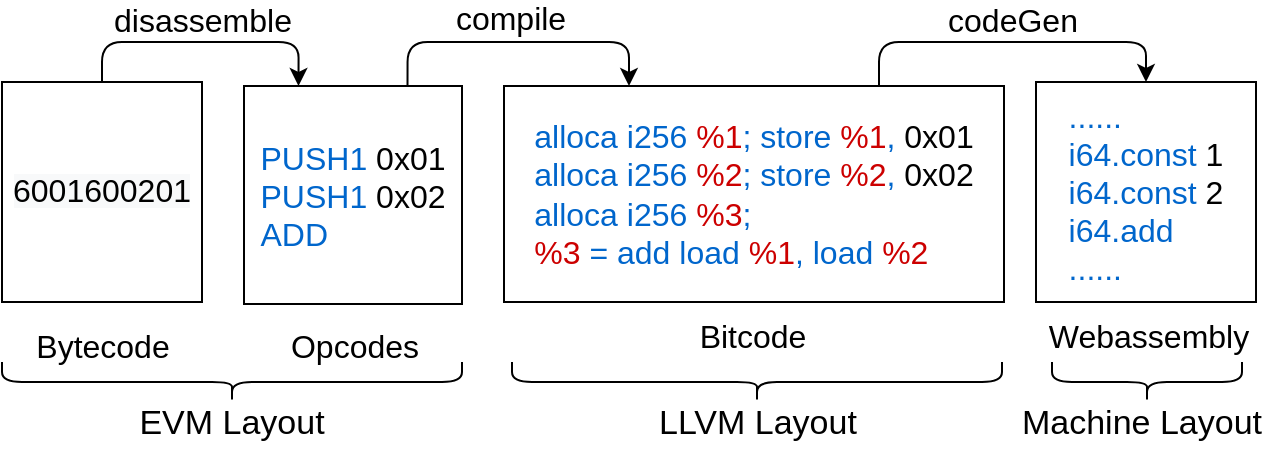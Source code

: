 <mxfile version="16.0.0" type="github" pages="3">
  <diagram id="C5RBs43oDa-KdzZeNtuy" name="translate-ir">
    <mxGraphModel dx="2018" dy="903" grid="1" gridSize="10" guides="1" tooltips="1" connect="1" arrows="1" fold="1" page="1" pageScale="1" pageWidth="657" pageHeight="227" background="none" math="0" shadow="0">
      <root>
        <mxCell id="WIyWlLk6GJQsqaUBKTNV-0" />
        <mxCell id="WIyWlLk6GJQsqaUBKTNV-1" parent="WIyWlLk6GJQsqaUBKTNV-0" />
        <mxCell id="qfetKhGp25W4pGl__Ujv-42" style="edgeStyle=orthogonalEdgeStyle;rounded=1;orthogonalLoop=1;jettySize=auto;html=1;exitX=0.75;exitY=0;exitDx=0;exitDy=0;entryX=0.25;entryY=0;entryDx=0;entryDy=0;fontSize=17;fontColor=#000000;strokeWidth=1;" parent="WIyWlLk6GJQsqaUBKTNV-1" source="qfetKhGp25W4pGl__Ujv-0" target="qfetKhGp25W4pGl__Ujv-2" edge="1">
          <mxGeometry relative="1" as="geometry">
            <Array as="points">
              <mxPoint x="219" y="248" />
              <mxPoint x="329" y="248" />
            </Array>
          </mxGeometry>
        </mxCell>
        <mxCell id="qfetKhGp25W4pGl__Ujv-0" value="&lt;div style=&quot;text-align: left ; font-size: 16px&quot;&gt;&lt;font color=&quot;#0066cc&quot; style=&quot;font-size: 16px&quot;&gt;PUSH1 &lt;/font&gt;&lt;font style=&quot;font-size: 16px&quot;&gt;0x01&lt;/font&gt;&lt;/div&gt;&lt;div style=&quot;text-align: left ; font-size: 16px&quot;&gt;&lt;font color=&quot;#0066cc&quot; style=&quot;font-size: 16px&quot;&gt;PUSH1 &lt;/font&gt;&lt;font style=&quot;font-size: 16px&quot;&gt;0x02&lt;/font&gt;&lt;/div&gt;&lt;div style=&quot;text-align: left ; font-size: 16px&quot;&gt;&lt;font color=&quot;#0066cc&quot; style=&quot;font-size: 16px&quot;&gt;ADD&lt;/font&gt;&lt;/div&gt;" style="whiteSpace=wrap;html=1;aspect=fixed;fontSize=16;" parent="WIyWlLk6GJQsqaUBKTNV-1" vertex="1">
          <mxGeometry x="137" y="270" width="109" height="109" as="geometry" />
        </mxCell>
        <mxCell id="qfetKhGp25W4pGl__Ujv-41" style="edgeStyle=orthogonalEdgeStyle;rounded=1;orthogonalLoop=1;jettySize=auto;html=1;exitX=0.75;exitY=0;exitDx=0;exitDy=0;entryX=0.5;entryY=0;entryDx=0;entryDy=0;fontSize=17;fontColor=#000000;strokeWidth=1;" parent="WIyWlLk6GJQsqaUBKTNV-1" source="qfetKhGp25W4pGl__Ujv-2" target="qfetKhGp25W4pGl__Ujv-32" edge="1">
          <mxGeometry relative="1" as="geometry">
            <Array as="points">
              <mxPoint x="454" y="248" />
              <mxPoint x="588" y="248" />
            </Array>
          </mxGeometry>
        </mxCell>
        <mxCell id="qfetKhGp25W4pGl__Ujv-2" value="&lt;div style=&quot;text-align: left ; font-size: 16px&quot;&gt;alloca i256 &lt;font color=&quot;#cc0000&quot;&gt;%1&lt;/font&gt;; store &lt;font color=&quot;#cc0000&quot;&gt;%1&lt;/font&gt;, &lt;font color=&quot;#000000&quot;&gt;0x01&lt;/font&gt;&lt;br style=&quot;font-size: 16px&quot;&gt;&lt;/div&gt;&lt;div style=&quot;text-align: left ; font-size: 16px&quot;&gt;alloca i256 &lt;font color=&quot;#cc0000&quot;&gt;%2&lt;/font&gt;; store &lt;font color=&quot;#cc0000&quot;&gt;%2&lt;/font&gt;, &lt;font color=&quot;#000000&quot;&gt;0x02&lt;/font&gt;&lt;br style=&quot;font-size: 16px&quot;&gt;&lt;/div&gt;&lt;div style=&quot;text-align: left ; font-size: 16px&quot;&gt;alloca i256 &lt;font color=&quot;#cc0000&quot;&gt;%3&lt;/font&gt;;&amp;nbsp;&lt;/div&gt;&lt;div style=&quot;text-align: left ; font-size: 16px&quot;&gt;&lt;font color=&quot;#cc0000&quot;&gt;%3&lt;/font&gt; = add load &lt;font color=&quot;#cc0000&quot;&gt;%1&lt;/font&gt;, load &lt;font color=&quot;#cc0000&quot;&gt;%2&lt;/font&gt;&lt;br style=&quot;font-size: 16px&quot;&gt;&lt;/div&gt;" style="rounded=0;whiteSpace=wrap;html=1;fontColor=#0066CC;fontSize=16;" parent="WIyWlLk6GJQsqaUBKTNV-1" vertex="1">
          <mxGeometry x="267" y="270" width="250" height="108" as="geometry" />
        </mxCell>
        <mxCell id="qfetKhGp25W4pGl__Ujv-4" value="Opcodes" style="text;html=1;align=center;verticalAlign=middle;resizable=0;points=[];autosize=1;strokeColor=none;fillColor=none;fontColor=#000000;fontSize=16;" parent="WIyWlLk6GJQsqaUBKTNV-1" vertex="1">
          <mxGeometry x="151.5" y="390" width="80" height="20" as="geometry" />
        </mxCell>
        <mxCell id="qfetKhGp25W4pGl__Ujv-5" value="Bitcode" style="text;html=1;align=center;verticalAlign=middle;resizable=0;points=[];autosize=1;strokeColor=none;fillColor=none;fontColor=#000000;fontSize=16;" parent="WIyWlLk6GJQsqaUBKTNV-1" vertex="1">
          <mxGeometry x="356" y="385" width="70" height="20" as="geometry" />
        </mxCell>
        <mxCell id="qfetKhGp25W4pGl__Ujv-8" value="Bytecode" style="text;html=1;align=center;verticalAlign=middle;resizable=0;points=[];autosize=1;strokeColor=none;fillColor=none;fontColor=#000000;fontSize=16;" parent="WIyWlLk6GJQsqaUBKTNV-1" vertex="1">
          <mxGeometry x="26" y="390" width="80" height="20" as="geometry" />
        </mxCell>
        <mxCell id="qfetKhGp25W4pGl__Ujv-18" value="disassemble" style="edgeLabel;html=1;align=center;verticalAlign=middle;resizable=0;points=[];fontColor=#000000;fontSize=16;" parent="WIyWlLk6GJQsqaUBKTNV-1" vertex="1" connectable="0">
          <mxGeometry x="101" y="238" as="geometry">
            <mxPoint x="15" y="-1" as="offset" />
          </mxGeometry>
        </mxCell>
        <mxCell id="qfetKhGp25W4pGl__Ujv-31" value="compile" style="edgeLabel;html=1;align=center;verticalAlign=middle;resizable=0;points=[];fontColor=#000000;fontSize=16;" parent="WIyWlLk6GJQsqaUBKTNV-1" vertex="1" connectable="0">
          <mxGeometry x="222" y="279" as="geometry">
            <mxPoint x="48" y="-43" as="offset" />
          </mxGeometry>
        </mxCell>
        <mxCell id="qfetKhGp25W4pGl__Ujv-32" value="&lt;div style=&quot;text-align: left ; font-size: 16px&quot;&gt;&lt;font color=&quot;#0066cc&quot;&gt;......&lt;/font&gt;&lt;/div&gt;&lt;div style=&quot;text-align: left ; font-size: 16px&quot;&gt;&lt;font color=&quot;#0066cc&quot;&gt;i64.const&lt;/font&gt; 1&lt;/div&gt;&lt;div style=&quot;text-align: left ; font-size: 16px&quot;&gt;&lt;font color=&quot;#0066cc&quot;&gt;i64.const &lt;/font&gt;2&lt;/div&gt;&lt;div style=&quot;text-align: left ; font-size: 16px&quot;&gt;&lt;font color=&quot;#0066cc&quot;&gt;i64.add&lt;/font&gt;&lt;/div&gt;&lt;div style=&quot;text-align: left ; font-size: 16px&quot;&gt;&lt;font color=&quot;#0066cc&quot;&gt;......&lt;/font&gt;&lt;/div&gt;" style="whiteSpace=wrap;html=1;aspect=fixed;fontSize=16;" parent="WIyWlLk6GJQsqaUBKTNV-1" vertex="1">
          <mxGeometry x="533" y="268" width="110" height="110" as="geometry" />
        </mxCell>
        <mxCell id="qfetKhGp25W4pGl__Ujv-39" style="edgeStyle=orthogonalEdgeStyle;rounded=1;orthogonalLoop=1;jettySize=auto;html=1;exitX=0.5;exitY=0;exitDx=0;exitDy=0;entryX=0.25;entryY=0;entryDx=0;entryDy=0;fontSize=17;fontColor=#000000;strokeWidth=1;" parent="WIyWlLk6GJQsqaUBKTNV-1" source="qfetKhGp25W4pGl__Ujv-35" target="qfetKhGp25W4pGl__Ujv-0" edge="1">
          <mxGeometry relative="1" as="geometry">
            <Array as="points">
              <mxPoint x="66" y="248" />
              <mxPoint x="164" y="248" />
            </Array>
          </mxGeometry>
        </mxCell>
        <mxCell id="qfetKhGp25W4pGl__Ujv-35" value="&lt;span style=&quot;font-family: &amp;#34;helvetica&amp;#34; ; font-size: 16px ; font-style: normal ; font-weight: 400 ; letter-spacing: normal ; text-align: left ; text-indent: 0px ; text-transform: none ; word-spacing: 0px ; background-color: rgb(248 , 249 , 250) ; display: inline ; float: none&quot;&gt;6001600201&lt;/span&gt;" style="rounded=0;whiteSpace=wrap;html=1;fontSize=17;fontColor=#000000;" parent="WIyWlLk6GJQsqaUBKTNV-1" vertex="1">
          <mxGeometry x="16" y="268" width="100" height="110" as="geometry" />
        </mxCell>
        <mxCell id="qfetKhGp25W4pGl__Ujv-38" value="Webassembly" style="text;html=1;align=center;verticalAlign=middle;resizable=0;points=[];autosize=1;strokeColor=none;fillColor=none;fontColor=#000000;fontSize=16;" parent="WIyWlLk6GJQsqaUBKTNV-1" vertex="1">
          <mxGeometry x="529" y="385" width="120" height="20" as="geometry" />
        </mxCell>
        <mxCell id="qfetKhGp25W4pGl__Ujv-43" value="codeGen" style="edgeLabel;html=1;align=center;verticalAlign=middle;resizable=0;points=[];fontColor=#000000;fontSize=16;" parent="WIyWlLk6GJQsqaUBKTNV-1" vertex="1" connectable="0">
          <mxGeometry x="506" y="238" as="geometry">
            <mxPoint x="15" y="-1" as="offset" />
          </mxGeometry>
        </mxCell>
        <mxCell id="qfetKhGp25W4pGl__Ujv-49" value="" style="shape=curlyBracket;whiteSpace=wrap;html=1;rounded=1;flipH=1;shadow=0;sketch=0;fontSize=17;fontColor=#000000;rotation=90;" parent="WIyWlLk6GJQsqaUBKTNV-1" vertex="1">
          <mxGeometry x="121" y="303" width="20" height="230" as="geometry" />
        </mxCell>
        <mxCell id="qfetKhGp25W4pGl__Ujv-50" value="" style="shape=curlyBracket;whiteSpace=wrap;html=1;rounded=1;flipH=1;shadow=0;sketch=0;fontSize=17;fontColor=#000000;rotation=90;" parent="WIyWlLk6GJQsqaUBKTNV-1" vertex="1">
          <mxGeometry x="383.5" y="295.5" width="20" height="245" as="geometry" />
        </mxCell>
        <mxCell id="qfetKhGp25W4pGl__Ujv-51" value="" style="shape=curlyBracket;whiteSpace=wrap;html=1;rounded=1;flipH=1;shadow=0;sketch=0;fontSize=17;fontColor=#000000;rotation=90;" parent="WIyWlLk6GJQsqaUBKTNV-1" vertex="1">
          <mxGeometry x="578.5" y="370.5" width="20" height="95" as="geometry" />
        </mxCell>
        <mxCell id="qfetKhGp25W4pGl__Ujv-52" value="EVM Layout" style="text;html=1;strokeColor=none;fillColor=none;align=center;verticalAlign=middle;whiteSpace=wrap;rounded=0;shadow=0;sketch=0;fontSize=17;fontColor=#000000;" parent="WIyWlLk6GJQsqaUBKTNV-1" vertex="1">
          <mxGeometry x="46" y="424" width="170" height="30" as="geometry" />
        </mxCell>
        <mxCell id="qfetKhGp25W4pGl__Ujv-53" value="LLVM Layout" style="text;html=1;strokeColor=none;fillColor=none;align=center;verticalAlign=middle;whiteSpace=wrap;rounded=0;shadow=0;sketch=0;fontSize=17;fontColor=#000000;" parent="WIyWlLk6GJQsqaUBKTNV-1" vertex="1">
          <mxGeometry x="308.5" y="424" width="170" height="30" as="geometry" />
        </mxCell>
        <mxCell id="qfetKhGp25W4pGl__Ujv-56" value="Machine Layout" style="text;html=1;strokeColor=none;fillColor=none;align=center;verticalAlign=middle;whiteSpace=wrap;rounded=0;shadow=0;sketch=0;fontSize=17;fontColor=#000000;" parent="WIyWlLk6GJQsqaUBKTNV-1" vertex="1">
          <mxGeometry x="519" y="424" width="134" height="30" as="geometry" />
        </mxCell>
      </root>
    </mxGraphModel>
  </diagram>
  <diagram id="YlulZl-9YFJgvS4llrd1" name="phi-sample">
    <mxGraphModel dx="898" dy="310" grid="1" gridSize="10" guides="1" tooltips="1" connect="1" arrows="1" fold="1" page="1" pageScale="1" pageWidth="640" pageHeight="140" math="0" shadow="0">
      <root>
        <mxCell id="tKC8JQDBjZB4emHDuOlr-0" />
        <mxCell id="tKC8JQDBjZB4emHDuOlr-1" parent="tKC8JQDBjZB4emHDuOlr-0" />
        <mxCell id="ZxQmJP2f7Fg4ox2jziwm-8" style="edgeStyle=orthogonalEdgeStyle;rounded=0;orthogonalLoop=1;jettySize=auto;html=1;entryX=0;entryY=0.5;entryDx=0;entryDy=0;strokeColor=#CC0000;fontSize=17;fontFamily=Times New Roman;" parent="tKC8JQDBjZB4emHDuOlr-1" source="ZxQmJP2f7Fg4ox2jziwm-2" target="ZxQmJP2f7Fg4ox2jziwm-5" edge="1">
          <mxGeometry relative="1" as="geometry" />
        </mxCell>
        <mxCell id="ZxQmJP2f7Fg4ox2jziwm-2" value="#.BB1: &lt;font color=&quot;#0066cc&quot;&gt;PUSH1&lt;/font&gt; 0x00; ...; &lt;font color=&quot;#0066cc&quot;&gt;JUMP&lt;/font&gt;&amp;nbsp;" style="rounded=0;whiteSpace=wrap;html=1;gradientColor=none;strokeColor=#CC0000;fontSize=17;fontFamily=Times New Roman;" parent="tKC8JQDBjZB4emHDuOlr-1" vertex="1">
          <mxGeometry y="328" width="280" height="32" as="geometry" />
        </mxCell>
        <mxCell id="ZxQmJP2f7Fg4ox2jziwm-9" style="edgeStyle=orthogonalEdgeStyle;rounded=0;orthogonalLoop=1;jettySize=auto;html=1;entryX=1;entryY=0.5;entryDx=0;entryDy=0;fillColor=#0050ef;strokeColor=#001DBC;fontSize=17;fontFamily=Times New Roman;" parent="tKC8JQDBjZB4emHDuOlr-1" source="ZxQmJP2f7Fg4ox2jziwm-3" target="ZxQmJP2f7Fg4ox2jziwm-5" edge="1">
          <mxGeometry relative="1" as="geometry" />
        </mxCell>
        <mxCell id="ZxQmJP2f7Fg4ox2jziwm-3" value="&lt;span style=&quot;color: rgb(0 , 0 , 0) ; font-size: 17px ; font-style: normal ; font-weight: 400 ; letter-spacing: normal ; text-align: center ; text-indent: 0px ; text-transform: none ; word-spacing: 0px ; background-color: rgb(248 , 249 , 250) ; display: inline ; float: none&quot;&gt;#.BB2: &lt;/span&gt;&lt;span style=&quot;font-size: 17px ; font-style: normal ; font-weight: 400 ; letter-spacing: normal ; text-align: center ; text-indent: 0px ; text-transform: none ; word-spacing: 0px ; background-color: rgb(248 , 249 , 250) ; display: inline ; float: none&quot;&gt;&lt;font color=&quot;#0066cc&quot;&gt;PUSH1&lt;/font&gt;&lt;/span&gt;&lt;span style=&quot;color: rgb(0 , 0 , 0) ; font-size: 17px ; font-style: normal ; font-weight: 400 ; letter-spacing: normal ; text-align: center ; text-indent: 0px ; text-transform: none ; word-spacing: 0px ; background-color: rgb(248 , 249 , 250) ; display: inline ; float: none&quot;&gt; 0x01; ... &lt;/span&gt;&lt;span style=&quot;font-size: 17px ; font-style: normal ; font-weight: 400 ; letter-spacing: normal ; text-align: center ; text-indent: 0px ; text-transform: none ; word-spacing: 0px ; background-color: rgb(248 , 249 , 250) ; display: inline ; float: none&quot;&gt;&lt;font color=&quot;#0066cc&quot;&gt;JUMP&lt;/font&gt;&lt;/span&gt;" style="rounded=0;whiteSpace=wrap;html=1;strokeColor=#0000CC;fontSize=17;fontFamily=Times New Roman;" parent="tKC8JQDBjZB4emHDuOlr-1" vertex="1">
          <mxGeometry x="360" y="328" width="280" height="32" as="geometry" />
        </mxCell>
        <mxCell id="ZxQmJP2f7Fg4ox2jziwm-5" value="&lt;span style=&quot;color: rgb(0 , 0 , 0) ; font-size: 17px ; font-style: normal ; font-weight: 400 ; letter-spacing: normal ; text-align: center ; text-indent: 0px ; text-transform: none ; word-spacing: 0px ; background-color: rgb(248 , 249 , 250) ; display: inline ; float: none&quot;&gt;&amp;nbsp;#.BB3: &lt;/span&gt;&lt;span style=&quot;font-size: 17px ; font-style: normal ; font-weight: 400 ; letter-spacing: normal ; text-align: center ; text-indent: 0px ; text-transform: none ; word-spacing: 0px ; background-color: rgb(248 , 249 , 250) ; display: inline ; float: none&quot;&gt;&lt;font color=&quot;#0066cc&quot;&gt;JUMPDEST&amp;nbsp; ISZERO&lt;/font&gt;&lt;/span&gt;" style="rounded=0;whiteSpace=wrap;html=1;fontSize=17;fontFamily=Times New Roman;" parent="tKC8JQDBjZB4emHDuOlr-1" vertex="1">
          <mxGeometry x="200" y="379" width="240" height="31" as="geometry" />
        </mxCell>
        <mxCell id="ZxQmJP2f7Fg4ox2jziwm-6" style="edgeStyle=orthogonalEdgeStyle;rounded=0;orthogonalLoop=1;jettySize=auto;html=1;exitX=0.5;exitY=1;exitDx=0;exitDy=0;fontSize=17;fontFamily=Times New Roman;" parent="tKC8JQDBjZB4emHDuOlr-1" source="ZxQmJP2f7Fg4ox2jziwm-5" target="ZxQmJP2f7Fg4ox2jziwm-5" edge="1">
          <mxGeometry relative="1" as="geometry" />
        </mxCell>
        <mxCell id="ZxQmJP2f7Fg4ox2jziwm-11" style="edgeStyle=orthogonalEdgeStyle;rounded=0;orthogonalLoop=1;jettySize=auto;html=1;exitX=0;exitY=0.5;exitDx=0;exitDy=0;entryX=0.5;entryY=0;entryDx=0;entryDy=0;strokeColor=#CC0000;fontSize=17;fontFamily=Times New Roman;" parent="tKC8JQDBjZB4emHDuOlr-1" source="ZxQmJP2f7Fg4ox2jziwm-10" target="ZxQmJP2f7Fg4ox2jziwm-2" edge="1">
          <mxGeometry relative="1" as="geometry" />
        </mxCell>
        <mxCell id="ZxQmJP2f7Fg4ox2jziwm-12" style="edgeStyle=orthogonalEdgeStyle;rounded=0;orthogonalLoop=1;jettySize=auto;html=1;exitX=1;exitY=0.5;exitDx=0;exitDy=0;entryX=0.5;entryY=0;entryDx=0;entryDy=0;fillColor=#0050ef;strokeColor=#001DBC;fontSize=17;fontFamily=Times New Roman;" parent="tKC8JQDBjZB4emHDuOlr-1" source="ZxQmJP2f7Fg4ox2jziwm-10" target="ZxQmJP2f7Fg4ox2jziwm-3" edge="1">
          <mxGeometry relative="1" as="geometry" />
        </mxCell>
        <mxCell id="ZxQmJP2f7Fg4ox2jziwm-10" value="&lt;span style=&quot;color: rgb(0, 0, 0); font-size: 17px; font-style: normal; font-weight: 400; letter-spacing: normal; text-align: center; text-indent: 0px; text-transform: none; word-spacing: 0px; background-color: rgb(248, 249, 250); display: inline; float: none;&quot;&gt;&amp;nbsp;#.BB0:......&lt;/span&gt;" style="rounded=0;whiteSpace=wrap;html=1;fontSize=17;fontFamily=Times New Roman;" parent="tKC8JQDBjZB4emHDuOlr-1" vertex="1">
          <mxGeometry x="220" y="287" width="200" height="30" as="geometry" />
        </mxCell>
      </root>
    </mxGraphModel>
  </diagram>
  <diagram name="codecopy" id="_ymFpj_t_j_cK_aKPMBx">
    <mxGraphModel dx="2018" dy="630" grid="1" gridSize="10" guides="1" tooltips="1" connect="1" arrows="1" fold="1" page="1" pageScale="1" pageWidth="1030" pageHeight="250" math="0" shadow="0">
      <root>
        <mxCell id="9d74HUaF_3V212LvkK0v-0" />
        <mxCell id="9d74HUaF_3V212LvkK0v-1" parent="9d74HUaF_3V212LvkK0v-0" />
        <mxCell id="cTDrD84sqOGk8Ov5IJAI-0" style="edgeStyle=orthogonalEdgeStyle;rounded=0;orthogonalLoop=1;jettySize=auto;html=1;" edge="1" parent="9d74HUaF_3V212LvkK0v-1" source="xtjnwhq6XhQRlsUAVf5S-1">
          <mxGeometry relative="1" as="geometry">
            <mxPoint x="286" y="646" as="targetPoint" />
          </mxGeometry>
        </mxCell>
        <mxCell id="xtjnwhq6XhQRlsUAVf5S-1" value="&lt;font face=&quot;Lucida Console&quot;&gt;&lt;font style=&quot;font-size: 16px&quot;&gt;web3.eth.sendTransaction {&lt;br style=&quot;font-size: 16px&quot;&gt;&amp;nbsp; &amp;nbsp; &quot;from&quot;: 0x....,&lt;br style=&quot;font-size: 16px&quot;&gt;&amp;nbsp; &amp;nbsp; &quot;to&quot;&amp;nbsp; &amp;nbsp; : &quot;&quot;,&lt;br style=&quot;font-size: 16px&quot;&gt;&amp;nbsp; &amp;nbsp; &lt;b&gt;&quot;input&quot;:&amp;nbsp;&lt;/b&gt;&lt;/font&gt;&lt;b&gt;6080...&lt;span style=&quot;font-size: 16px&quot;&gt;00f3fe&lt;br style=&quot;font-size: 16px&quot;&gt;&lt;/span&gt;&lt;span style=&quot;font-size: 16px&quot;&gt; &lt;/span&gt;&lt;span style=&quot;font-size: 16px&quot;&gt; &lt;/span&gt;&lt;span style=&quot;font-size: 16px&quot;&gt; &lt;/span&gt;&lt;span style=&quot;font-size: 16px&quot;&gt; &lt;/span&gt;&lt;span style=&quot;white-space: pre ; font-size: 16px&quot;&gt; &lt;/span&gt;&lt;span style=&quot;white-space: pre ; font-size: 16px&quot;&gt; &lt;/span&gt;&amp;nbsp; &lt;span style=&quot;white-space: pre&quot;&gt;	&lt;/span&gt;&amp;nbsp; &amp;nbsp; &amp;nbsp; &amp;nbsp;&amp;nbsp;&lt;font style=&quot;font-size: 16px&quot;&gt;6080...&lt;/font&gt;&lt;span style=&quot;font-size: 16px&quot;&gt;&lt;font style=&quot;font-size: 16px&quot;&gt;80033&lt;/font&gt;&lt;br style=&quot;font-size: 16px&quot;&gt;&lt;/span&gt;&lt;span style=&quot;font-size: 16px&quot;&gt; &lt;/span&gt;&lt;span style=&quot;font-size: 16px&quot;&gt; &lt;/span&gt;&lt;span style=&quot;white-space: pre ; font-size: 16px&quot;&gt;&lt;span style=&quot;white-space: pre ; font-size: 16px&quot;&gt; &lt;/span&gt;      &lt;span style=&quot;white-space: pre&quot;&gt;	&lt;/span&gt;&lt;span style=&quot;white-space: pre&quot;&gt;	&lt;/span&gt;&lt;/span&gt;&lt;font style=&quot;font-size: 16px&quot;&gt;0000...0f4240&lt;/font&gt;&lt;/b&gt;&lt;br style=&quot;font-size: 16px&quot;&gt;&lt;font style=&quot;font-size: 16px&quot;&gt;}&lt;/font&gt;&lt;/font&gt;" style="rounded=0;whiteSpace=wrap;html=1;fontColor=#333333;align=left;fontSize=16;fillColor=#f5f5f5;strokeColor=#666666;" parent="9d74HUaF_3V212LvkK0v-1" vertex="1">
          <mxGeometry x="25" y="561" width="218" height="170" as="geometry" />
        </mxCell>
        <mxCell id="W_BW5LAVhb7IroMI_yfb-34" style="edgeStyle=orthogonalEdgeStyle;rounded=0;orthogonalLoop=1;jettySize=auto;html=1;exitX=1;exitY=0.25;exitDx=0;exitDy=0;fontSize=12;fontColor=#666666;strokeWidth=1;" parent="9d74HUaF_3V212LvkK0v-1" source="xtjnwhq6XhQRlsUAVf5S-2" edge="1">
          <mxGeometry relative="1" as="geometry">
            <mxPoint x="493" y="577.941" as="targetPoint" />
          </mxGeometry>
        </mxCell>
        <mxCell id="xtjnwhq6XhQRlsUAVf5S-2" value="&lt;span style=&quot;color: rgb(102 , 102 , 102) ; text-align: left&quot;&gt;&lt;b&gt;Deployment code:&lt;/b&gt;&lt;/span&gt;&lt;font style=&quot;font-size: 16px&quot; color=&quot;#666666&quot;&gt;&lt;span style=&quot;text-align: left ; font-size: 16px&quot;&gt;&lt;br&gt;6080...&lt;/span&gt;&lt;span style=&quot;text-align: left ; font-family: &amp;#34;helvetica neue&amp;#34; ; font-size: 16px&quot;&gt;00f3fe&lt;/span&gt;&lt;/font&gt;&lt;font style=&quot;font-size: 16px&quot;&gt;&lt;span style=&quot;text-align: left ; font-family: &amp;#34;helvetica neue&amp;#34; ; font-size: 16px&quot;&gt;&lt;br style=&quot;font-size: 16px&quot;&gt;&lt;/span&gt;&lt;/font&gt;" style="rounded=0;whiteSpace=wrap;html=1;fontSize=16;fillColor=#dae8fc;strokeColor=#6c8ebf;" parent="9d74HUaF_3V212LvkK0v-1" vertex="1">
          <mxGeometry x="293" y="561" width="150" height="70" as="geometry" />
        </mxCell>
        <mxCell id="xtjnwhq6XhQRlsUAVf5S-33" value="&lt;span style=&quot;font-family: helvetica; font-size: 16px; font-style: normal; font-weight: 400; letter-spacing: normal; text-align: center; text-indent: 0px; text-transform: none; word-spacing: 0px; background-color: rgb(255, 255, 255); display: inline; float: none;&quot;&gt;3. EVM initiates the smart contract&lt;/span&gt;" style="text;html=1;fontSize=16;fontColor=#330000;" parent="9d74HUaF_3V212LvkK0v-1" vertex="1">
          <mxGeometry x="491" y="504" width="259" height="30" as="geometry" />
        </mxCell>
        <mxCell id="Sb390Za-e9scM0ViSVAg-1" value="&lt;font style=&quot;font-size: 16px&quot;&gt;1. User send a creation transaction&lt;/font&gt;" style="text;html=1;strokeColor=none;fillColor=none;align=center;verticalAlign=middle;whiteSpace=wrap;rounded=0;fontSize=16;fontColor=#330000;" parent="9d74HUaF_3V212LvkK0v-1" vertex="1">
          <mxGeometry y="504" width="260" height="30" as="geometry" />
        </mxCell>
        <mxCell id="Sb390Za-e9scM0ViSVAg-2" value="&lt;font style=&quot;font-size: 16px&quot;&gt;2. Geth got the Bytecode&amp;nbsp;&lt;/font&gt;" style="text;html=1;strokeColor=none;fillColor=none;align=center;verticalAlign=middle;whiteSpace=wrap;rounded=0;fontSize=16;fontColor=#330000;" parent="9d74HUaF_3V212LvkK0v-1" vertex="1">
          <mxGeometry x="260" y="504" width="202" height="30" as="geometry" />
        </mxCell>
        <mxCell id="W_BW5LAVhb7IroMI_yfb-27" style="edgeStyle=orthogonalEdgeStyle;rounded=0;orthogonalLoop=1;jettySize=auto;html=1;entryX=0;entryY=0.5;entryDx=0;entryDy=0;fontSize=12;fontColor=#330000;strokeWidth=1;" parent="9d74HUaF_3V212LvkK0v-1" source="W_BW5LAVhb7IroMI_yfb-0" target="W_BW5LAVhb7IroMI_yfb-11" edge="1">
          <mxGeometry relative="1" as="geometry" />
        </mxCell>
        <mxCell id="W_BW5LAVhb7IroMI_yfb-0" value="&lt;span style=&quot;text-align: left ; font-size: 16px&quot;&gt;&lt;b&gt;Runtime code:&lt;/b&gt;&lt;br&gt;6080...&lt;/span&gt;&lt;span style=&quot;text-align: left ; font-family: &amp;#34;helvetica neue&amp;#34; ; font-size: 16px&quot;&gt;80033&lt;/span&gt;&lt;font style=&quot;font-size: 16px&quot;&gt;&lt;span style=&quot;text-align: left ; font-family: &amp;#34;helvetica neue&amp;#34; ; font-size: 16px&quot;&gt;&lt;br style=&quot;font-size: 16px&quot;&gt;&lt;/span&gt;&lt;/font&gt;" style="rounded=0;whiteSpace=wrap;html=1;fontSize=16;fillColor=#d5e8d4;strokeColor=#82b366;fontColor=#666666;" parent="9d74HUaF_3V212LvkK0v-1" vertex="1">
          <mxGeometry x="293" y="631" width="150" height="60" as="geometry" />
        </mxCell>
        <mxCell id="cTDrD84sqOGk8Ov5IJAI-1" style="edgeStyle=orthogonalEdgeStyle;rounded=0;orthogonalLoop=1;jettySize=auto;html=1;exitX=1;exitY=0.5;exitDx=0;exitDy=0;entryX=0;entryY=0.4;entryDx=0;entryDy=0;entryPerimeter=0;" edge="1" parent="9d74HUaF_3V212LvkK0v-1" source="W_BW5LAVhb7IroMI_yfb-2" target="W_BW5LAVhb7IroMI_yfb-22">
          <mxGeometry relative="1" as="geometry">
            <Array as="points">
              <mxPoint x="460" y="711" />
              <mxPoint x="460" y="589" />
            </Array>
          </mxGeometry>
        </mxCell>
        <mxCell id="W_BW5LAVhb7IroMI_yfb-2" value="&lt;span style=&quot;font-family: &amp;#34;helvetica&amp;#34; ; text-align: left&quot;&gt;&lt;b&gt;Constructor args&lt;/b&gt;&lt;br&gt;0000...0f4240&lt;/span&gt;" style="rounded=0;whiteSpace=wrap;html=1;fontSize=16;fillColor=#f8cecc;strokeColor=#b85450;fontColor=#666666;" parent="9d74HUaF_3V212LvkK0v-1" vertex="1">
          <mxGeometry x="293" y="691" width="150" height="40" as="geometry" />
        </mxCell>
        <mxCell id="W_BW5LAVhb7IroMI_yfb-9" value="Execute code under &amp;lt;address&amp;gt;" style="rounded=0;whiteSpace=wrap;html=1;fontSize=16;fontColor=#ffffff;strokeWidth=1;fillColor=#647687;strokeColor=#314354;" parent="9d74HUaF_3V212LvkK0v-1" vertex="1">
          <mxGeometry x="494" y="541" width="265" height="20" as="geometry" />
        </mxCell>
        <mxCell id="W_BW5LAVhb7IroMI_yfb-28" style="edgeStyle=orthogonalEdgeStyle;rounded=0;orthogonalLoop=1;jettySize=auto;html=1;entryX=0;entryY=0.5;entryDx=0;entryDy=0;fontSize=12;fontColor=#330000;strokeWidth=1;" parent="9d74HUaF_3V212LvkK0v-1" source="W_BW5LAVhb7IroMI_yfb-11" target="W_BW5LAVhb7IroMI_yfb-13" edge="1">
          <mxGeometry relative="1" as="geometry" />
        </mxCell>
        <mxCell id="W_BW5LAVhb7IroMI_yfb-11" value="Geth" style="rounded=1;whiteSpace=wrap;html=1;fontSize=16;strokeWidth=1;fillColor=#d5e8d4;strokeColor=#82b366;" parent="9d74HUaF_3V212LvkK0v-1" vertex="1">
          <mxGeometry x="563" y="646" width="117" height="30" as="geometry" />
        </mxCell>
        <mxCell id="W_BW5LAVhb7IroMI_yfb-13" value="&lt;div style=&quot;text-align: left&quot;&gt;&lt;span&gt;&lt;font face=&quot;helvetica&quot;&gt;function Price() ...&lt;/font&gt;&lt;/span&gt;&lt;/div&gt;&lt;div style=&quot;text-align: left&quot;&gt;&lt;span style=&quot;font-family: &amp;#34;helvetica&amp;#34;&quot;&gt;function sell() ...&lt;/span&gt;&lt;/div&gt;&lt;span&gt;&lt;div style=&quot;text-align: left&quot;&gt;&lt;span style=&quot;font-family: &amp;#34;helvetica&amp;#34;&quot;&gt;function purchase() ...&lt;/span&gt;&lt;/div&gt;&lt;/span&gt;" style="rounded=0;whiteSpace=wrap;html=1;fontSize=16;strokeWidth=1;fillColor=#d5e8d4;strokeColor=#82b366;" parent="9d74HUaF_3V212LvkK0v-1" vertex="1">
          <mxGeometry x="799" y="630" width="204" height="61" as="geometry" />
        </mxCell>
        <mxCell id="W_BW5LAVhb7IroMI_yfb-20" value="Contract@ &amp;lt;address&amp;gt;" style="rounded=0;whiteSpace=wrap;html=1;fontSize=16;fontColor=#ffffff;strokeWidth=1;fillColor=#647687;strokeColor=#314354;" parent="9d74HUaF_3V212LvkK0v-1" vertex="1">
          <mxGeometry x="799" y="611" width="204" height="19" as="geometry" />
        </mxCell>
        <mxCell id="W_BW5LAVhb7IroMI_yfb-22" value="&lt;div style=&quot;font-size: 16px&quot;&gt;&lt;font style=&quot;font-size: 16px&quot;&gt;&lt;span style=&quot;font-size: 16px&quot;&gt;uint256 public totalSupply;&lt;/span&gt;&lt;font style=&quot;font-size: 16px&quot;&gt;&lt;br style=&quot;font-size: 16px&quot;&gt;&lt;/font&gt;&lt;/font&gt;&lt;/div&gt;&lt;div&gt;&lt;font&gt;&lt;font&gt;mapping(...) public balances;&lt;br&gt;&lt;/font&gt;&lt;/font&gt;&lt;/div&gt;&lt;div style=&quot;font-size: 16px&quot;&gt;&lt;font style=&quot;font-size: 16px&quot;&gt;&lt;font style=&quot;font-size: 16px&quot;&gt;constructor (&lt;/font&gt;&lt;font style=&quot;font-size: 16px&quot;&gt;uint _supply&lt;/font&gt;&lt;font style=&quot;font-size: 16px&quot;&gt;)&amp;nbsp;&lt;/font&gt;&lt;span style=&quot;font-size: 16px&quot;&gt;public {...}&lt;/span&gt;&lt;/font&gt;&lt;/div&gt;" style="rounded=0;whiteSpace=wrap;html=1;align=left;fontSize=16;fillColor=#dae8fc;strokeColor=#6c8ebf;" parent="9d74HUaF_3V212LvkK0v-1" vertex="1">
          <mxGeometry x="494" y="561" width="265" height="70" as="geometry" />
        </mxCell>
        <mxCell id="W_BW5LAVhb7IroMI_yfb-24" value="&lt;span style=&quot;font-family: &amp;#34;helvetica&amp;#34; ; font-size: 12px ; font-style: normal ; font-weight: 400 ; letter-spacing: normal ; text-indent: 0px ; text-transform: none ; word-spacing: 0px ; background-color: rgb(255 , 255 , 255) ; display: inline ; float: none&quot;&gt;Return &lt;br&gt;from EVM&lt;/span&gt;" style="text;whiteSpace=wrap;html=1;fontSize=12;fontColor=#330000;align=center;" parent="9d74HUaF_3V212LvkK0v-1" vertex="1">
          <mxGeometry x="470" y="658" width="120" height="30" as="geometry" />
        </mxCell>
        <mxCell id="W_BW5LAVhb7IroMI_yfb-29" value="&lt;span style=&quot;font-family: &amp;#34;helvetica&amp;#34; ; font-size: 16px ; font-style: normal ; font-weight: 400 ; letter-spacing: normal ; text-align: center ; text-indent: 0px ; text-transform: none ; word-spacing: 0px ; background-color: rgb(255 , 255 , 255) ; display: inline ; float: none&quot;&gt;4. EVM stores Opcodes in blockchain&lt;/span&gt;" style="text;html=1;fontSize=16;fontColor=#330000;" parent="9d74HUaF_3V212LvkK0v-1" vertex="1">
          <mxGeometry x="761" y="504" width="259" height="30" as="geometry" />
        </mxCell>
        <mxCell id="W_BW5LAVhb7IroMI_yfb-33" value="Bytecode" style="rounded=0;whiteSpace=wrap;html=1;fontSize=16;fontColor=#ffffff;strokeWidth=1;fillColor=#647687;strokeColor=#314354;" parent="9d74HUaF_3V212LvkK0v-1" vertex="1">
          <mxGeometry x="293" y="541" width="150" height="19" as="geometry" />
        </mxCell>
        <mxCell id="W_BW5LAVhb7IroMI_yfb-35" value="Web3 Interfaces" style="rounded=0;whiteSpace=wrap;html=1;fontSize=16;fontColor=#ffffff;strokeWidth=1;fillColor=#647687;strokeColor=#314354;" parent="9d74HUaF_3V212LvkK0v-1" vertex="1">
          <mxGeometry x="25" y="541" width="218" height="19" as="geometry" />
        </mxCell>
      </root>
    </mxGraphModel>
  </diagram>
</mxfile>
